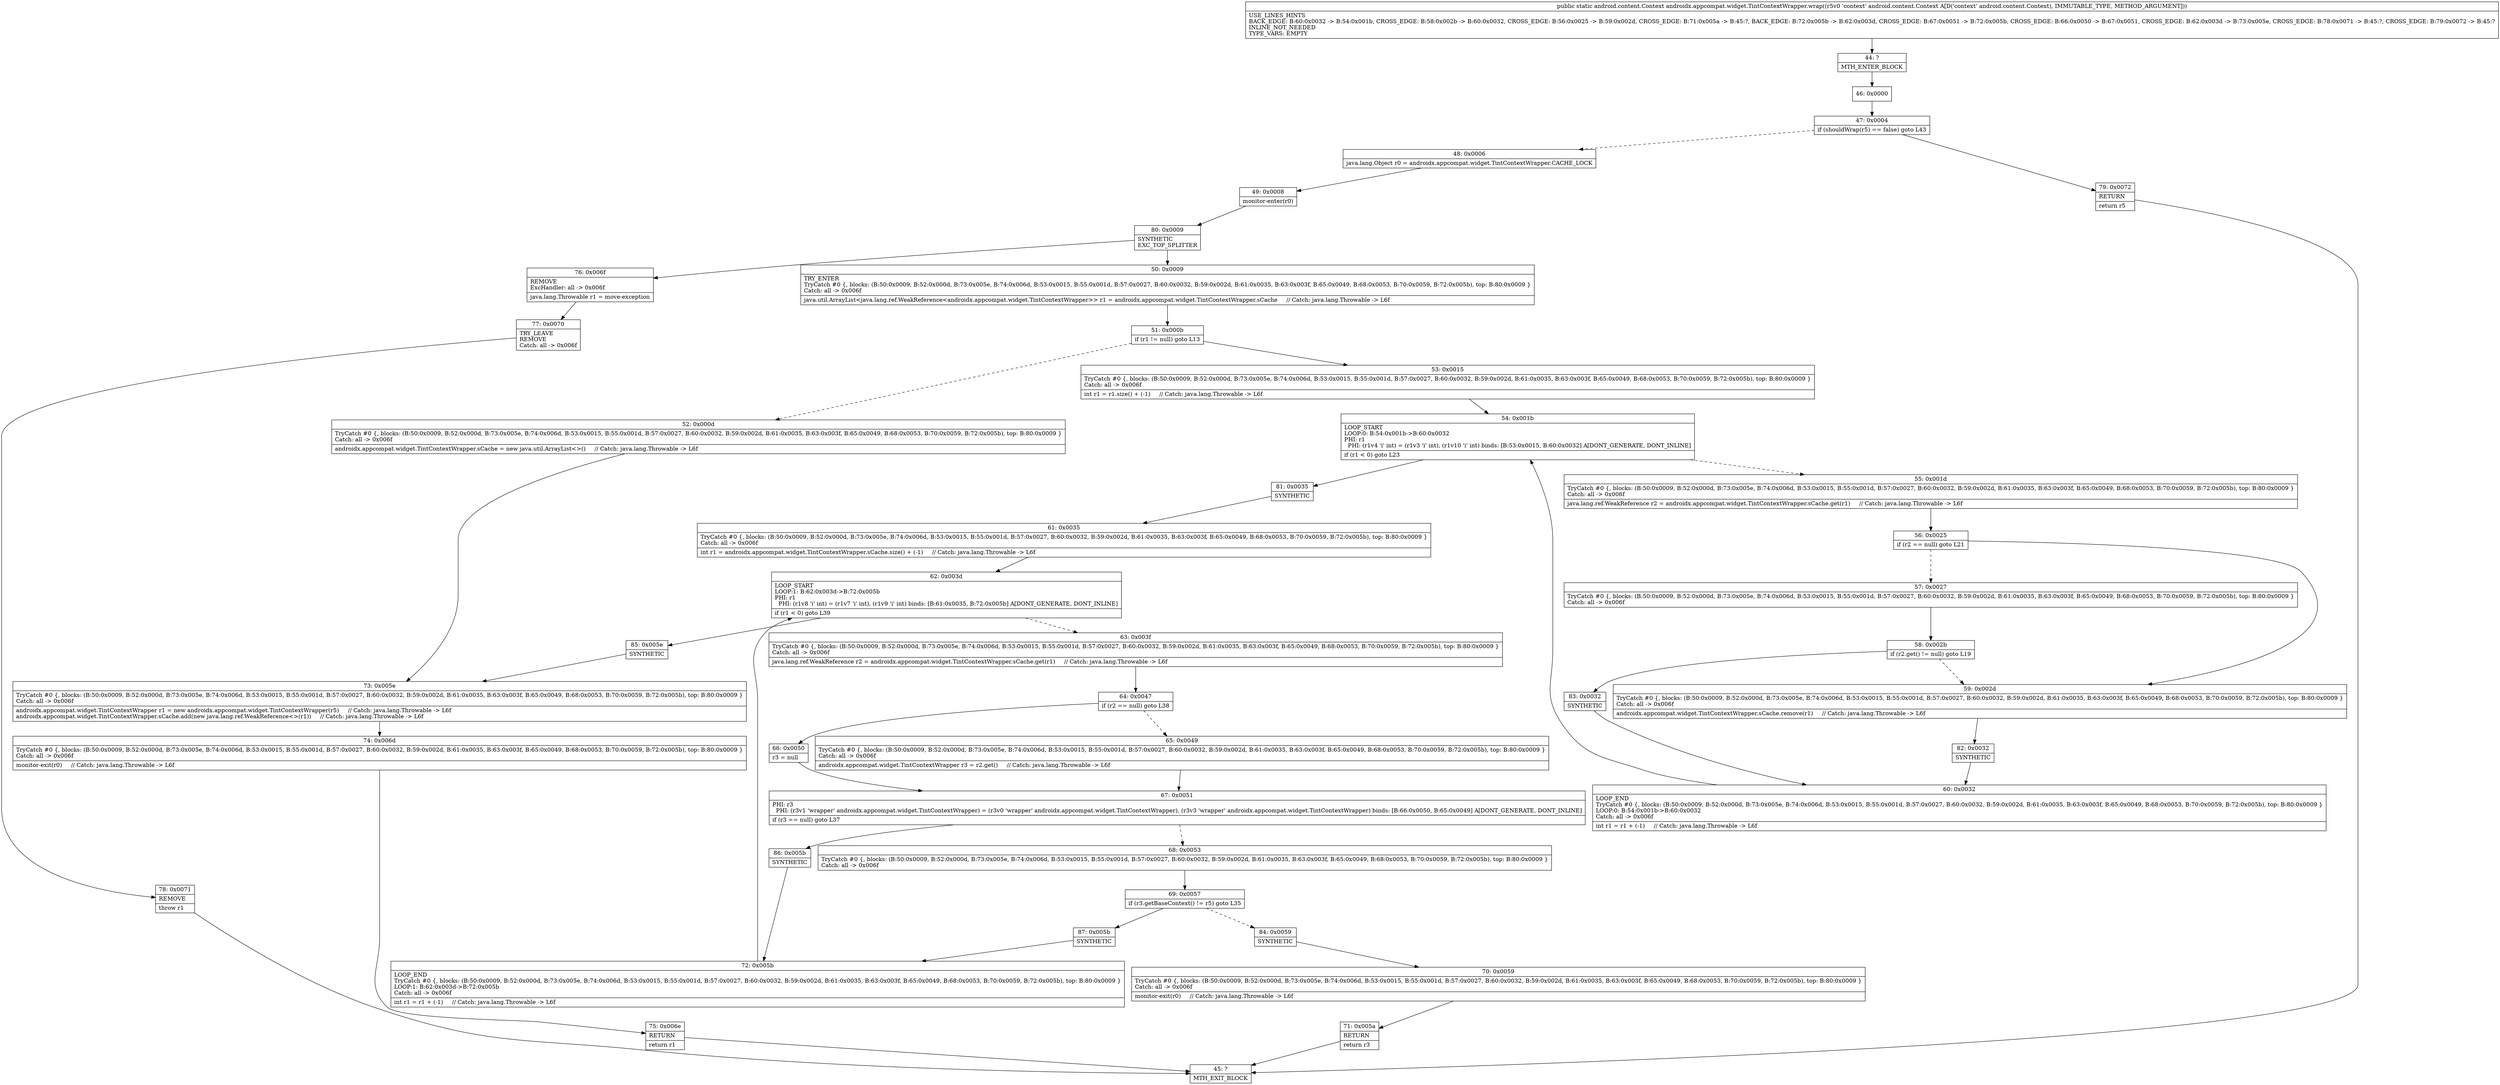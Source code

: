 digraph "CFG forandroidx.appcompat.widget.TintContextWrapper.wrap(Landroid\/content\/Context;)Landroid\/content\/Context;" {
Node_44 [shape=record,label="{44\:\ ?|MTH_ENTER_BLOCK\l}"];
Node_46 [shape=record,label="{46\:\ 0x0000}"];
Node_47 [shape=record,label="{47\:\ 0x0004|if (shouldWrap(r5) == false) goto L43\l}"];
Node_48 [shape=record,label="{48\:\ 0x0006|java.lang.Object r0 = androidx.appcompat.widget.TintContextWrapper.CACHE_LOCK\l}"];
Node_49 [shape=record,label="{49\:\ 0x0008|monitor\-enter(r0)\l}"];
Node_80 [shape=record,label="{80\:\ 0x0009|SYNTHETIC\lEXC_TOP_SPLITTER\l}"];
Node_50 [shape=record,label="{50\:\ 0x0009|TRY_ENTER\lTryCatch #0 \{, blocks: (B:50:0x0009, B:52:0x000d, B:73:0x005e, B:74:0x006d, B:53:0x0015, B:55:0x001d, B:57:0x0027, B:60:0x0032, B:59:0x002d, B:61:0x0035, B:63:0x003f, B:65:0x0049, B:68:0x0053, B:70:0x0059, B:72:0x005b), top: B:80:0x0009 \}\lCatch: all \-\> 0x006f\l|java.util.ArrayList\<java.lang.ref.WeakReference\<androidx.appcompat.widget.TintContextWrapper\>\> r1 = androidx.appcompat.widget.TintContextWrapper.sCache     \/\/ Catch: java.lang.Throwable \-\> L6f\l}"];
Node_51 [shape=record,label="{51\:\ 0x000b|if (r1 != null) goto L13\l}"];
Node_52 [shape=record,label="{52\:\ 0x000d|TryCatch #0 \{, blocks: (B:50:0x0009, B:52:0x000d, B:73:0x005e, B:74:0x006d, B:53:0x0015, B:55:0x001d, B:57:0x0027, B:60:0x0032, B:59:0x002d, B:61:0x0035, B:63:0x003f, B:65:0x0049, B:68:0x0053, B:70:0x0059, B:72:0x005b), top: B:80:0x0009 \}\lCatch: all \-\> 0x006f\l|androidx.appcompat.widget.TintContextWrapper.sCache = new java.util.ArrayList\<\>()     \/\/ Catch: java.lang.Throwable \-\> L6f\l}"];
Node_73 [shape=record,label="{73\:\ 0x005e|TryCatch #0 \{, blocks: (B:50:0x0009, B:52:0x000d, B:73:0x005e, B:74:0x006d, B:53:0x0015, B:55:0x001d, B:57:0x0027, B:60:0x0032, B:59:0x002d, B:61:0x0035, B:63:0x003f, B:65:0x0049, B:68:0x0053, B:70:0x0059, B:72:0x005b), top: B:80:0x0009 \}\lCatch: all \-\> 0x006f\l|androidx.appcompat.widget.TintContextWrapper r1 = new androidx.appcompat.widget.TintContextWrapper(r5)     \/\/ Catch: java.lang.Throwable \-\> L6f\landroidx.appcompat.widget.TintContextWrapper.sCache.add(new java.lang.ref.WeakReference\<\>(r1))     \/\/ Catch: java.lang.Throwable \-\> L6f\l}"];
Node_74 [shape=record,label="{74\:\ 0x006d|TryCatch #0 \{, blocks: (B:50:0x0009, B:52:0x000d, B:73:0x005e, B:74:0x006d, B:53:0x0015, B:55:0x001d, B:57:0x0027, B:60:0x0032, B:59:0x002d, B:61:0x0035, B:63:0x003f, B:65:0x0049, B:68:0x0053, B:70:0x0059, B:72:0x005b), top: B:80:0x0009 \}\lCatch: all \-\> 0x006f\l|monitor\-exit(r0)     \/\/ Catch: java.lang.Throwable \-\> L6f\l}"];
Node_75 [shape=record,label="{75\:\ 0x006e|RETURN\l|return r1\l}"];
Node_45 [shape=record,label="{45\:\ ?|MTH_EXIT_BLOCK\l}"];
Node_53 [shape=record,label="{53\:\ 0x0015|TryCatch #0 \{, blocks: (B:50:0x0009, B:52:0x000d, B:73:0x005e, B:74:0x006d, B:53:0x0015, B:55:0x001d, B:57:0x0027, B:60:0x0032, B:59:0x002d, B:61:0x0035, B:63:0x003f, B:65:0x0049, B:68:0x0053, B:70:0x0059, B:72:0x005b), top: B:80:0x0009 \}\lCatch: all \-\> 0x006f\l|int r1 = r1.size() + (\-1)     \/\/ Catch: java.lang.Throwable \-\> L6f\l}"];
Node_54 [shape=record,label="{54\:\ 0x001b|LOOP_START\lLOOP:0: B:54:0x001b\-\>B:60:0x0032\lPHI: r1 \l  PHI: (r1v4 'i' int) = (r1v3 'i' int), (r1v10 'i' int) binds: [B:53:0x0015, B:60:0x0032] A[DONT_GENERATE, DONT_INLINE]\l|if (r1 \< 0) goto L23\l}"];
Node_55 [shape=record,label="{55\:\ 0x001d|TryCatch #0 \{, blocks: (B:50:0x0009, B:52:0x000d, B:73:0x005e, B:74:0x006d, B:53:0x0015, B:55:0x001d, B:57:0x0027, B:60:0x0032, B:59:0x002d, B:61:0x0035, B:63:0x003f, B:65:0x0049, B:68:0x0053, B:70:0x0059, B:72:0x005b), top: B:80:0x0009 \}\lCatch: all \-\> 0x006f\l|java.lang.ref.WeakReference r2 = androidx.appcompat.widget.TintContextWrapper.sCache.get(r1)     \/\/ Catch: java.lang.Throwable \-\> L6f\l}"];
Node_56 [shape=record,label="{56\:\ 0x0025|if (r2 == null) goto L21\l}"];
Node_57 [shape=record,label="{57\:\ 0x0027|TryCatch #0 \{, blocks: (B:50:0x0009, B:52:0x000d, B:73:0x005e, B:74:0x006d, B:53:0x0015, B:55:0x001d, B:57:0x0027, B:60:0x0032, B:59:0x002d, B:61:0x0035, B:63:0x003f, B:65:0x0049, B:68:0x0053, B:70:0x0059, B:72:0x005b), top: B:80:0x0009 \}\lCatch: all \-\> 0x006f\l}"];
Node_58 [shape=record,label="{58\:\ 0x002b|if (r2.get() != null) goto L19\l}"];
Node_83 [shape=record,label="{83\:\ 0x0032|SYNTHETIC\l}"];
Node_60 [shape=record,label="{60\:\ 0x0032|LOOP_END\lTryCatch #0 \{, blocks: (B:50:0x0009, B:52:0x000d, B:73:0x005e, B:74:0x006d, B:53:0x0015, B:55:0x001d, B:57:0x0027, B:60:0x0032, B:59:0x002d, B:61:0x0035, B:63:0x003f, B:65:0x0049, B:68:0x0053, B:70:0x0059, B:72:0x005b), top: B:80:0x0009 \}\lLOOP:0: B:54:0x001b\-\>B:60:0x0032\lCatch: all \-\> 0x006f\l|int r1 = r1 + (\-1)     \/\/ Catch: java.lang.Throwable \-\> L6f\l}"];
Node_59 [shape=record,label="{59\:\ 0x002d|TryCatch #0 \{, blocks: (B:50:0x0009, B:52:0x000d, B:73:0x005e, B:74:0x006d, B:53:0x0015, B:55:0x001d, B:57:0x0027, B:60:0x0032, B:59:0x002d, B:61:0x0035, B:63:0x003f, B:65:0x0049, B:68:0x0053, B:70:0x0059, B:72:0x005b), top: B:80:0x0009 \}\lCatch: all \-\> 0x006f\l|androidx.appcompat.widget.TintContextWrapper.sCache.remove(r1)     \/\/ Catch: java.lang.Throwable \-\> L6f\l}"];
Node_82 [shape=record,label="{82\:\ 0x0032|SYNTHETIC\l}"];
Node_81 [shape=record,label="{81\:\ 0x0035|SYNTHETIC\l}"];
Node_61 [shape=record,label="{61\:\ 0x0035|TryCatch #0 \{, blocks: (B:50:0x0009, B:52:0x000d, B:73:0x005e, B:74:0x006d, B:53:0x0015, B:55:0x001d, B:57:0x0027, B:60:0x0032, B:59:0x002d, B:61:0x0035, B:63:0x003f, B:65:0x0049, B:68:0x0053, B:70:0x0059, B:72:0x005b), top: B:80:0x0009 \}\lCatch: all \-\> 0x006f\l|int r1 = androidx.appcompat.widget.TintContextWrapper.sCache.size() + (\-1)     \/\/ Catch: java.lang.Throwable \-\> L6f\l}"];
Node_62 [shape=record,label="{62\:\ 0x003d|LOOP_START\lLOOP:1: B:62:0x003d\-\>B:72:0x005b\lPHI: r1 \l  PHI: (r1v8 'i' int) = (r1v7 'i' int), (r1v9 'i' int) binds: [B:61:0x0035, B:72:0x005b] A[DONT_GENERATE, DONT_INLINE]\l|if (r1 \< 0) goto L39\l}"];
Node_63 [shape=record,label="{63\:\ 0x003f|TryCatch #0 \{, blocks: (B:50:0x0009, B:52:0x000d, B:73:0x005e, B:74:0x006d, B:53:0x0015, B:55:0x001d, B:57:0x0027, B:60:0x0032, B:59:0x002d, B:61:0x0035, B:63:0x003f, B:65:0x0049, B:68:0x0053, B:70:0x0059, B:72:0x005b), top: B:80:0x0009 \}\lCatch: all \-\> 0x006f\l|java.lang.ref.WeakReference r2 = androidx.appcompat.widget.TintContextWrapper.sCache.get(r1)     \/\/ Catch: java.lang.Throwable \-\> L6f\l}"];
Node_64 [shape=record,label="{64\:\ 0x0047|if (r2 == null) goto L38\l}"];
Node_65 [shape=record,label="{65\:\ 0x0049|TryCatch #0 \{, blocks: (B:50:0x0009, B:52:0x000d, B:73:0x005e, B:74:0x006d, B:53:0x0015, B:55:0x001d, B:57:0x0027, B:60:0x0032, B:59:0x002d, B:61:0x0035, B:63:0x003f, B:65:0x0049, B:68:0x0053, B:70:0x0059, B:72:0x005b), top: B:80:0x0009 \}\lCatch: all \-\> 0x006f\l|androidx.appcompat.widget.TintContextWrapper r3 = r2.get()     \/\/ Catch: java.lang.Throwable \-\> L6f\l}"];
Node_67 [shape=record,label="{67\:\ 0x0051|PHI: r3 \l  PHI: (r3v1 'wrapper' androidx.appcompat.widget.TintContextWrapper) = (r3v0 'wrapper' androidx.appcompat.widget.TintContextWrapper), (r3v3 'wrapper' androidx.appcompat.widget.TintContextWrapper) binds: [B:66:0x0050, B:65:0x0049] A[DONT_GENERATE, DONT_INLINE]\l|if (r3 == null) goto L37\l}"];
Node_68 [shape=record,label="{68\:\ 0x0053|TryCatch #0 \{, blocks: (B:50:0x0009, B:52:0x000d, B:73:0x005e, B:74:0x006d, B:53:0x0015, B:55:0x001d, B:57:0x0027, B:60:0x0032, B:59:0x002d, B:61:0x0035, B:63:0x003f, B:65:0x0049, B:68:0x0053, B:70:0x0059, B:72:0x005b), top: B:80:0x0009 \}\lCatch: all \-\> 0x006f\l}"];
Node_69 [shape=record,label="{69\:\ 0x0057|if (r3.getBaseContext() != r5) goto L35\l}"];
Node_84 [shape=record,label="{84\:\ 0x0059|SYNTHETIC\l}"];
Node_70 [shape=record,label="{70\:\ 0x0059|TryCatch #0 \{, blocks: (B:50:0x0009, B:52:0x000d, B:73:0x005e, B:74:0x006d, B:53:0x0015, B:55:0x001d, B:57:0x0027, B:60:0x0032, B:59:0x002d, B:61:0x0035, B:63:0x003f, B:65:0x0049, B:68:0x0053, B:70:0x0059, B:72:0x005b), top: B:80:0x0009 \}\lCatch: all \-\> 0x006f\l|monitor\-exit(r0)     \/\/ Catch: java.lang.Throwable \-\> L6f\l}"];
Node_71 [shape=record,label="{71\:\ 0x005a|RETURN\l|return r3\l}"];
Node_87 [shape=record,label="{87\:\ 0x005b|SYNTHETIC\l}"];
Node_72 [shape=record,label="{72\:\ 0x005b|LOOP_END\lTryCatch #0 \{, blocks: (B:50:0x0009, B:52:0x000d, B:73:0x005e, B:74:0x006d, B:53:0x0015, B:55:0x001d, B:57:0x0027, B:60:0x0032, B:59:0x002d, B:61:0x0035, B:63:0x003f, B:65:0x0049, B:68:0x0053, B:70:0x0059, B:72:0x005b), top: B:80:0x0009 \}\lLOOP:1: B:62:0x003d\-\>B:72:0x005b\lCatch: all \-\> 0x006f\l|int r1 = r1 + (\-1)     \/\/ Catch: java.lang.Throwable \-\> L6f\l}"];
Node_86 [shape=record,label="{86\:\ 0x005b|SYNTHETIC\l}"];
Node_66 [shape=record,label="{66\:\ 0x0050|r3 = null\l}"];
Node_85 [shape=record,label="{85\:\ 0x005e|SYNTHETIC\l}"];
Node_76 [shape=record,label="{76\:\ 0x006f|REMOVE\lExcHandler: all \-\> 0x006f\l|java.lang.Throwable r1 = move\-exception\l}"];
Node_77 [shape=record,label="{77\:\ 0x0070|TRY_LEAVE\lREMOVE\lCatch: all \-\> 0x006f\l}"];
Node_78 [shape=record,label="{78\:\ 0x0071|REMOVE\l|throw r1\l}"];
Node_79 [shape=record,label="{79\:\ 0x0072|RETURN\l|return r5\l}"];
MethodNode[shape=record,label="{public static android.content.Context androidx.appcompat.widget.TintContextWrapper.wrap((r5v0 'context' android.content.Context A[D('context' android.content.Context), IMMUTABLE_TYPE, METHOD_ARGUMENT]))  | USE_LINES_HINTS\lBACK_EDGE: B:60:0x0032 \-\> B:54:0x001b, CROSS_EDGE: B:58:0x002b \-\> B:60:0x0032, CROSS_EDGE: B:56:0x0025 \-\> B:59:0x002d, CROSS_EDGE: B:71:0x005a \-\> B:45:?, BACK_EDGE: B:72:0x005b \-\> B:62:0x003d, CROSS_EDGE: B:67:0x0051 \-\> B:72:0x005b, CROSS_EDGE: B:66:0x0050 \-\> B:67:0x0051, CROSS_EDGE: B:62:0x003d \-\> B:73:0x005e, CROSS_EDGE: B:78:0x0071 \-\> B:45:?, CROSS_EDGE: B:79:0x0072 \-\> B:45:?\lINLINE_NOT_NEEDED\lTYPE_VARS: EMPTY\l}"];
MethodNode -> Node_44;Node_44 -> Node_46;
Node_46 -> Node_47;
Node_47 -> Node_48[style=dashed];
Node_47 -> Node_79;
Node_48 -> Node_49;
Node_49 -> Node_80;
Node_80 -> Node_50;
Node_80 -> Node_76;
Node_50 -> Node_51;
Node_51 -> Node_52[style=dashed];
Node_51 -> Node_53;
Node_52 -> Node_73;
Node_73 -> Node_74;
Node_74 -> Node_75;
Node_75 -> Node_45;
Node_53 -> Node_54;
Node_54 -> Node_55[style=dashed];
Node_54 -> Node_81;
Node_55 -> Node_56;
Node_56 -> Node_57[style=dashed];
Node_56 -> Node_59;
Node_57 -> Node_58;
Node_58 -> Node_59[style=dashed];
Node_58 -> Node_83;
Node_83 -> Node_60;
Node_60 -> Node_54;
Node_59 -> Node_82;
Node_82 -> Node_60;
Node_81 -> Node_61;
Node_61 -> Node_62;
Node_62 -> Node_63[style=dashed];
Node_62 -> Node_85;
Node_63 -> Node_64;
Node_64 -> Node_65[style=dashed];
Node_64 -> Node_66;
Node_65 -> Node_67;
Node_67 -> Node_68[style=dashed];
Node_67 -> Node_86;
Node_68 -> Node_69;
Node_69 -> Node_84[style=dashed];
Node_69 -> Node_87;
Node_84 -> Node_70;
Node_70 -> Node_71;
Node_71 -> Node_45;
Node_87 -> Node_72;
Node_72 -> Node_62;
Node_86 -> Node_72;
Node_66 -> Node_67;
Node_85 -> Node_73;
Node_76 -> Node_77;
Node_77 -> Node_78;
Node_78 -> Node_45;
Node_79 -> Node_45;
}

